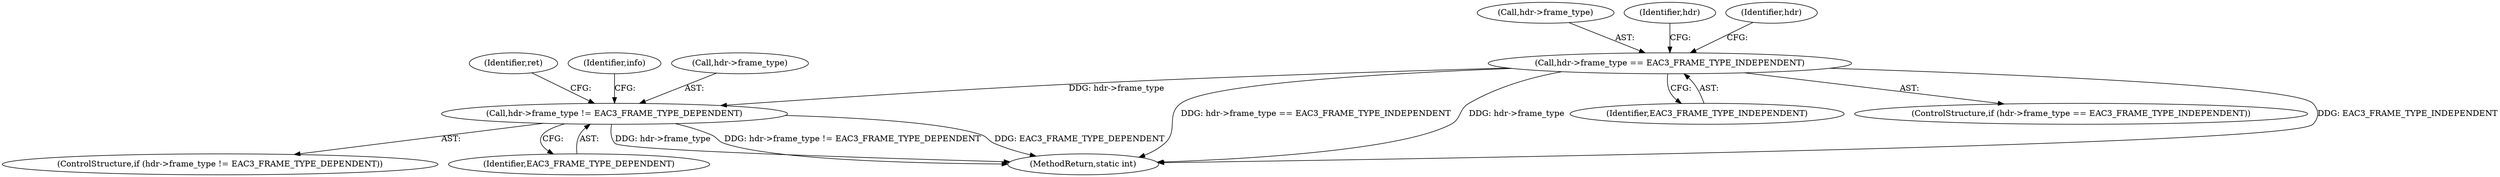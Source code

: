 digraph "0_FFmpeg_ed22dc22216f74c75ee7901f82649e1ff725ba50@pointer" {
"1000221" [label="(Call,hdr->frame_type == EAC3_FRAME_TYPE_INDEPENDENT)"];
"1000427" [label="(Call,hdr->frame_type != EAC3_FRAME_TYPE_DEPENDENT)"];
"1000434" [label="(Identifier,ret)"];
"1000222" [label="(Call,hdr->frame_type)"];
"1000220" [label="(ControlStructure,if (hdr->frame_type == EAC3_FRAME_TYPE_INDEPENDENT))"];
"1000221" [label="(Call,hdr->frame_type == EAC3_FRAME_TYPE_INDEPENDENT)"];
"1000442" [label="(Identifier,info)"];
"1000683" [label="(MethodReturn,static int)"];
"1000426" [label="(ControlStructure,if (hdr->frame_type != EAC3_FRAME_TYPE_DEPENDENT))"];
"1000298" [label="(Identifier,hdr)"];
"1000427" [label="(Call,hdr->frame_type != EAC3_FRAME_TYPE_DEPENDENT)"];
"1000225" [label="(Identifier,EAC3_FRAME_TYPE_INDEPENDENT)"];
"1000428" [label="(Call,hdr->frame_type)"];
"1000230" [label="(Identifier,hdr)"];
"1000431" [label="(Identifier,EAC3_FRAME_TYPE_DEPENDENT)"];
"1000221" -> "1000220"  [label="AST: "];
"1000221" -> "1000225"  [label="CFG: "];
"1000222" -> "1000221"  [label="AST: "];
"1000225" -> "1000221"  [label="AST: "];
"1000230" -> "1000221"  [label="CFG: "];
"1000298" -> "1000221"  [label="CFG: "];
"1000221" -> "1000683"  [label="DDG: EAC3_FRAME_TYPE_INDEPENDENT"];
"1000221" -> "1000683"  [label="DDG: hdr->frame_type == EAC3_FRAME_TYPE_INDEPENDENT"];
"1000221" -> "1000683"  [label="DDG: hdr->frame_type"];
"1000221" -> "1000427"  [label="DDG: hdr->frame_type"];
"1000427" -> "1000426"  [label="AST: "];
"1000427" -> "1000431"  [label="CFG: "];
"1000428" -> "1000427"  [label="AST: "];
"1000431" -> "1000427"  [label="AST: "];
"1000434" -> "1000427"  [label="CFG: "];
"1000442" -> "1000427"  [label="CFG: "];
"1000427" -> "1000683"  [label="DDG: hdr->frame_type"];
"1000427" -> "1000683"  [label="DDG: hdr->frame_type != EAC3_FRAME_TYPE_DEPENDENT"];
"1000427" -> "1000683"  [label="DDG: EAC3_FRAME_TYPE_DEPENDENT"];
}
